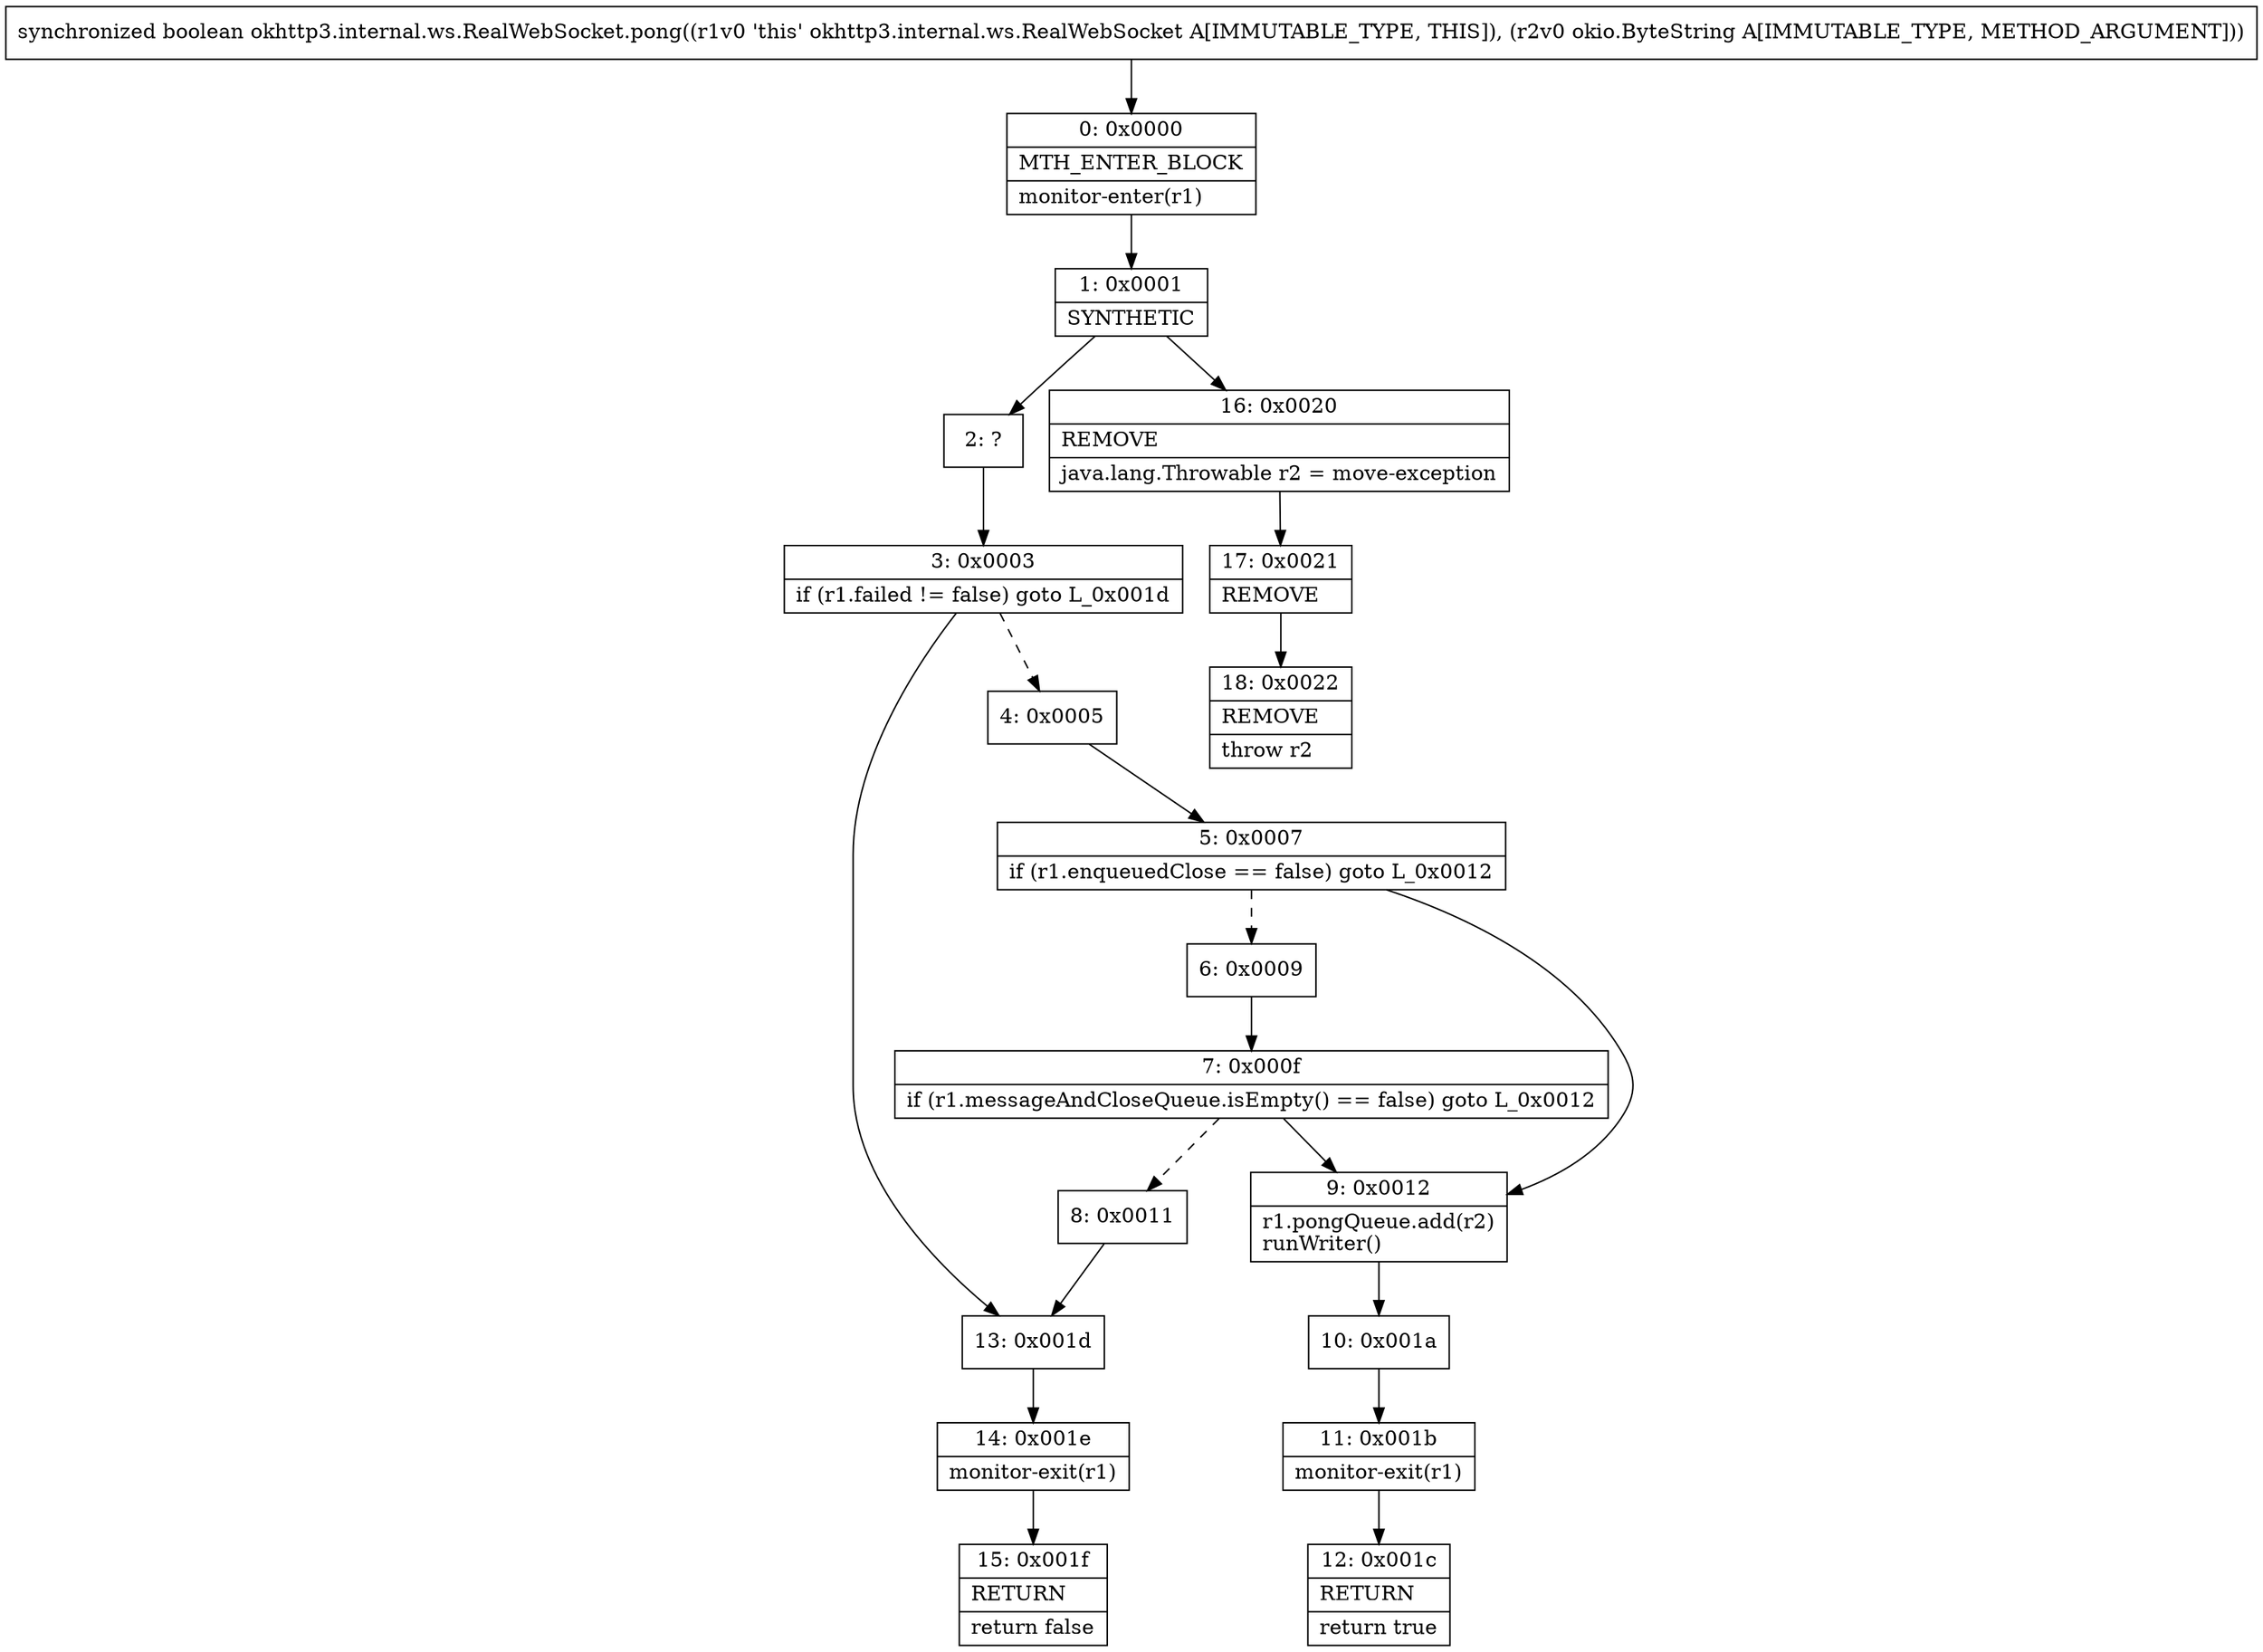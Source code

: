 digraph "CFG forokhttp3.internal.ws.RealWebSocket.pong(Lokio\/ByteString;)Z" {
Node_0 [shape=record,label="{0\:\ 0x0000|MTH_ENTER_BLOCK\l|monitor\-enter(r1)\l}"];
Node_1 [shape=record,label="{1\:\ 0x0001|SYNTHETIC\l}"];
Node_2 [shape=record,label="{2\:\ ?}"];
Node_3 [shape=record,label="{3\:\ 0x0003|if (r1.failed != false) goto L_0x001d\l}"];
Node_4 [shape=record,label="{4\:\ 0x0005}"];
Node_5 [shape=record,label="{5\:\ 0x0007|if (r1.enqueuedClose == false) goto L_0x0012\l}"];
Node_6 [shape=record,label="{6\:\ 0x0009}"];
Node_7 [shape=record,label="{7\:\ 0x000f|if (r1.messageAndCloseQueue.isEmpty() == false) goto L_0x0012\l}"];
Node_8 [shape=record,label="{8\:\ 0x0011}"];
Node_9 [shape=record,label="{9\:\ 0x0012|r1.pongQueue.add(r2)\lrunWriter()\l}"];
Node_10 [shape=record,label="{10\:\ 0x001a}"];
Node_11 [shape=record,label="{11\:\ 0x001b|monitor\-exit(r1)\l}"];
Node_12 [shape=record,label="{12\:\ 0x001c|RETURN\l|return true\l}"];
Node_13 [shape=record,label="{13\:\ 0x001d}"];
Node_14 [shape=record,label="{14\:\ 0x001e|monitor\-exit(r1)\l}"];
Node_15 [shape=record,label="{15\:\ 0x001f|RETURN\l|return false\l}"];
Node_16 [shape=record,label="{16\:\ 0x0020|REMOVE\l|java.lang.Throwable r2 = move\-exception\l}"];
Node_17 [shape=record,label="{17\:\ 0x0021|REMOVE\l}"];
Node_18 [shape=record,label="{18\:\ 0x0022|REMOVE\l|throw r2\l}"];
MethodNode[shape=record,label="{synchronized boolean okhttp3.internal.ws.RealWebSocket.pong((r1v0 'this' okhttp3.internal.ws.RealWebSocket A[IMMUTABLE_TYPE, THIS]), (r2v0 okio.ByteString A[IMMUTABLE_TYPE, METHOD_ARGUMENT])) }"];
MethodNode -> Node_0;
Node_0 -> Node_1;
Node_1 -> Node_2;
Node_1 -> Node_16;
Node_2 -> Node_3;
Node_3 -> Node_4[style=dashed];
Node_3 -> Node_13;
Node_4 -> Node_5;
Node_5 -> Node_6[style=dashed];
Node_5 -> Node_9;
Node_6 -> Node_7;
Node_7 -> Node_8[style=dashed];
Node_7 -> Node_9;
Node_8 -> Node_13;
Node_9 -> Node_10;
Node_10 -> Node_11;
Node_11 -> Node_12;
Node_13 -> Node_14;
Node_14 -> Node_15;
Node_16 -> Node_17;
Node_17 -> Node_18;
}

